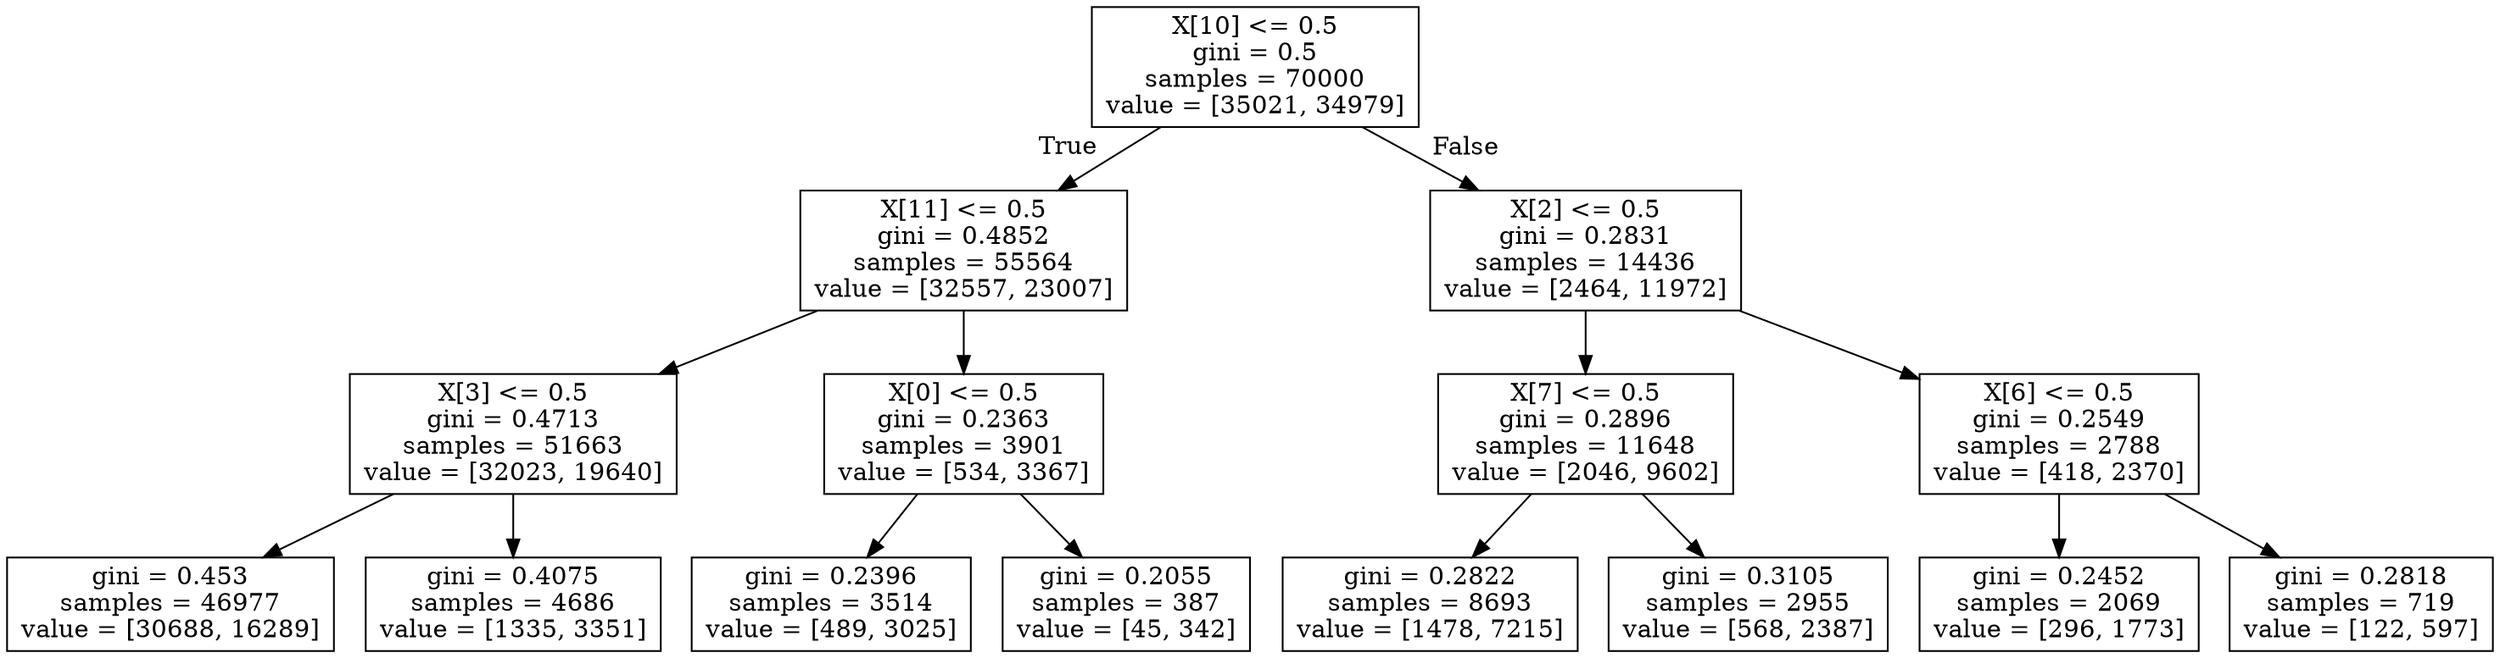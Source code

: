 digraph Tree {
node [shape=box] ;
0 [label="X[10] <= 0.5\ngini = 0.5\nsamples = 70000\nvalue = [35021, 34979]"] ;
1 [label="X[11] <= 0.5\ngini = 0.4852\nsamples = 55564\nvalue = [32557, 23007]"] ;
0 -> 1 [labeldistance=2.5, labelangle=45, headlabel="True"] ;
2 [label="X[3] <= 0.5\ngini = 0.4713\nsamples = 51663\nvalue = [32023, 19640]"] ;
1 -> 2 ;
3 [label="gini = 0.453\nsamples = 46977\nvalue = [30688, 16289]"] ;
2 -> 3 ;
4 [label="gini = 0.4075\nsamples = 4686\nvalue = [1335, 3351]"] ;
2 -> 4 ;
5 [label="X[0] <= 0.5\ngini = 0.2363\nsamples = 3901\nvalue = [534, 3367]"] ;
1 -> 5 ;
6 [label="gini = 0.2396\nsamples = 3514\nvalue = [489, 3025]"] ;
5 -> 6 ;
7 [label="gini = 0.2055\nsamples = 387\nvalue = [45, 342]"] ;
5 -> 7 ;
8 [label="X[2] <= 0.5\ngini = 0.2831\nsamples = 14436\nvalue = [2464, 11972]"] ;
0 -> 8 [labeldistance=2.5, labelangle=-45, headlabel="False"] ;
9 [label="X[7] <= 0.5\ngini = 0.2896\nsamples = 11648\nvalue = [2046, 9602]"] ;
8 -> 9 ;
10 [label="gini = 0.2822\nsamples = 8693\nvalue = [1478, 7215]"] ;
9 -> 10 ;
11 [label="gini = 0.3105\nsamples = 2955\nvalue = [568, 2387]"] ;
9 -> 11 ;
12 [label="X[6] <= 0.5\ngini = 0.2549\nsamples = 2788\nvalue = [418, 2370]"] ;
8 -> 12 ;
13 [label="gini = 0.2452\nsamples = 2069\nvalue = [296, 1773]"] ;
12 -> 13 ;
14 [label="gini = 0.2818\nsamples = 719\nvalue = [122, 597]"] ;
12 -> 14 ;
}